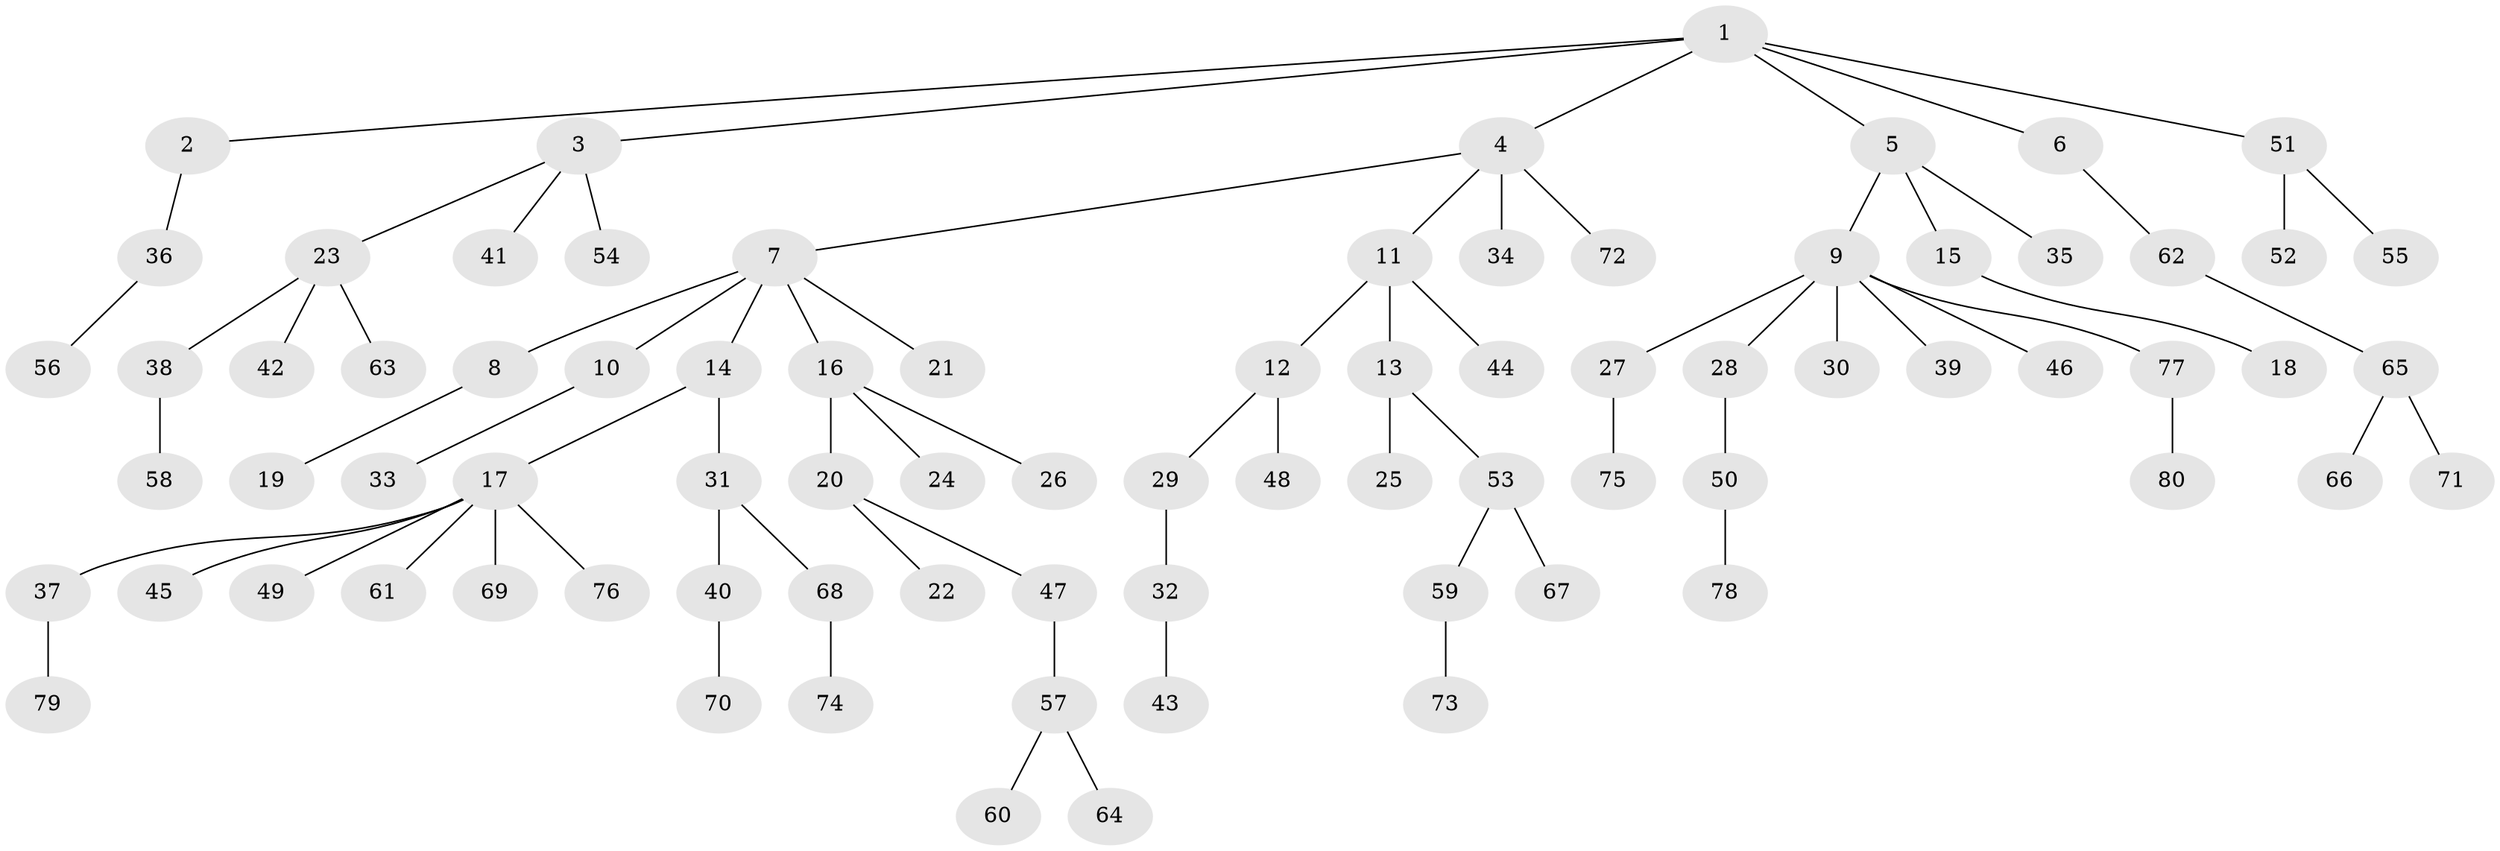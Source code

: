 // coarse degree distribution, {6: 0.07407407407407407, 2: 0.2037037037037037, 3: 0.12962962962962962, 4: 0.018518518518518517, 5: 0.018518518518518517, 1: 0.5555555555555556}
// Generated by graph-tools (version 1.1) at 2025/24/03/03/25 07:24:08]
// undirected, 80 vertices, 79 edges
graph export_dot {
graph [start="1"]
  node [color=gray90,style=filled];
  1;
  2;
  3;
  4;
  5;
  6;
  7;
  8;
  9;
  10;
  11;
  12;
  13;
  14;
  15;
  16;
  17;
  18;
  19;
  20;
  21;
  22;
  23;
  24;
  25;
  26;
  27;
  28;
  29;
  30;
  31;
  32;
  33;
  34;
  35;
  36;
  37;
  38;
  39;
  40;
  41;
  42;
  43;
  44;
  45;
  46;
  47;
  48;
  49;
  50;
  51;
  52;
  53;
  54;
  55;
  56;
  57;
  58;
  59;
  60;
  61;
  62;
  63;
  64;
  65;
  66;
  67;
  68;
  69;
  70;
  71;
  72;
  73;
  74;
  75;
  76;
  77;
  78;
  79;
  80;
  1 -- 2;
  1 -- 3;
  1 -- 4;
  1 -- 5;
  1 -- 6;
  1 -- 51;
  2 -- 36;
  3 -- 23;
  3 -- 41;
  3 -- 54;
  4 -- 7;
  4 -- 11;
  4 -- 34;
  4 -- 72;
  5 -- 9;
  5 -- 15;
  5 -- 35;
  6 -- 62;
  7 -- 8;
  7 -- 10;
  7 -- 14;
  7 -- 16;
  7 -- 21;
  8 -- 19;
  9 -- 27;
  9 -- 28;
  9 -- 30;
  9 -- 39;
  9 -- 46;
  9 -- 77;
  10 -- 33;
  11 -- 12;
  11 -- 13;
  11 -- 44;
  12 -- 29;
  12 -- 48;
  13 -- 25;
  13 -- 53;
  14 -- 17;
  14 -- 31;
  15 -- 18;
  16 -- 20;
  16 -- 24;
  16 -- 26;
  17 -- 37;
  17 -- 45;
  17 -- 49;
  17 -- 61;
  17 -- 69;
  17 -- 76;
  20 -- 22;
  20 -- 47;
  23 -- 38;
  23 -- 42;
  23 -- 63;
  27 -- 75;
  28 -- 50;
  29 -- 32;
  31 -- 40;
  31 -- 68;
  32 -- 43;
  36 -- 56;
  37 -- 79;
  38 -- 58;
  40 -- 70;
  47 -- 57;
  50 -- 78;
  51 -- 52;
  51 -- 55;
  53 -- 59;
  53 -- 67;
  57 -- 60;
  57 -- 64;
  59 -- 73;
  62 -- 65;
  65 -- 66;
  65 -- 71;
  68 -- 74;
  77 -- 80;
}
